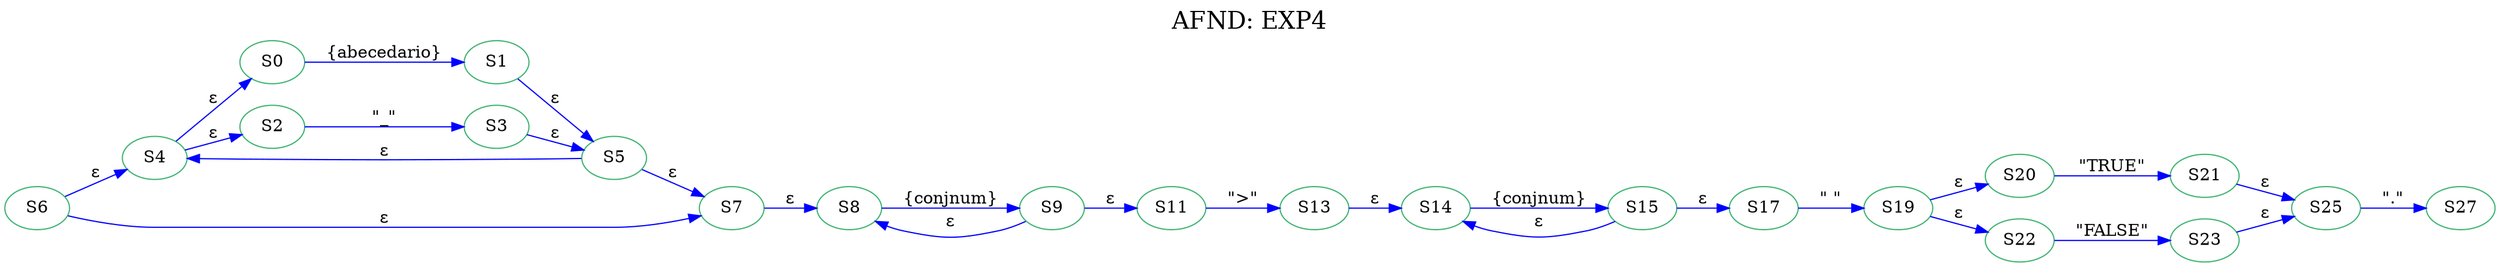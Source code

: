digraph AFND { 
graph [label="AFND: EXP4", labelloc=t, fontsize=20];
rankdir=LR;
edge [color=blue];
node [color = mediumseagreen];
"S0"[ label=S0 ]
"S1"[ label=S1 ]
"S2"[ label=S2 ]
"S3"[ label=S3 ]
"S4"[ label=S4 ]
"S5"[ label=S5 ]
"S6"[ label=S6 ]
"S7"[ label=S7 ]
"S8"[ label=S8 ]
"S9"[ label=S9 ]
"S11"[ label=S11 ]
"S13"[ label=S13 ]
"S14"[ label=S14 ]
"S15"[ label=S15 ]
"S17"[ label=S17 ]
"S19"[ label=S19 ]
"S20"[ label=S20 ]
"S21"[ label=S21 ]
"S22"[ label=S22 ]
"S23"[ label=S23 ]
"S25"[ label=S25 ]
"S0"->"S1"[label="{abecedario}" ];
"S2"->"S3"[label="\"_\"" ];
"S4"->"S0"[label="ε" ];
"S4"->"S2"[label="ε" ];
"S1"->"S5"[label="ε" ];
"S3"->"S5"[label="ε" ];
"S6"->"S4"[label="ε" ];
"S4"->"S5"[label="ε" ,dir=back];
"S6"->"S7"[label="ε" ];
"S5"->"S7"[label="ε" ];
"S8"->"S9"[label="{conjnum}" ];
"S7"->"S8"[label="ε" ];
"S8"->"S9"[label="ε" ,dir=back];
"S9"->"S11"[label="ε" ];
"S11"->"S13"[label="\">\"" ];
"S14"->"S15"[label="{conjnum}" ];
"S13"->"S14"[label="ε" ];
"S14"->"S15"[label="ε" ,dir=back];
"S15"->"S17"[label="ε" ];
"S17"->"S19"[label="\" \"" ];
"S20"->"S21"[label="\"TRUE\"" ];
"S22"->"S23"[label="\"FALSE\"" ];
"S19"->"S20"[label="ε" ];
"S19"->"S22"[label="ε" ];
"S21"->"S25"[label="ε" ];
"S23"->"S25"[label="ε" ];
"S25"->"S27"[label="\".\"" ];

}
